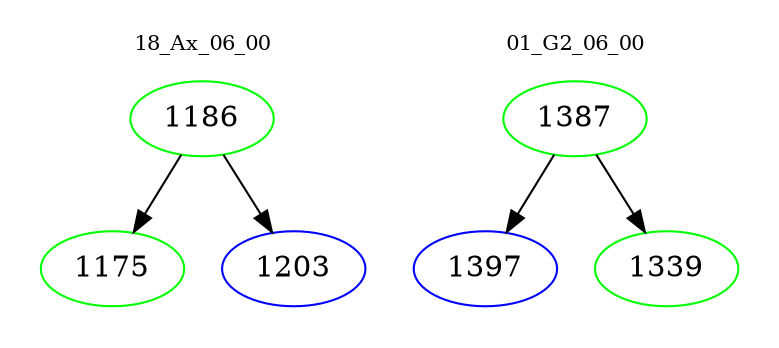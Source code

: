 digraph{
subgraph cluster_0 {
color = white
label = "18_Ax_06_00";
fontsize=10;
T0_1186 [label="1186", color="green"]
T0_1186 -> T0_1175 [color="black"]
T0_1175 [label="1175", color="green"]
T0_1186 -> T0_1203 [color="black"]
T0_1203 [label="1203", color="blue"]
}
subgraph cluster_1 {
color = white
label = "01_G2_06_00";
fontsize=10;
T1_1387 [label="1387", color="green"]
T1_1387 -> T1_1397 [color="black"]
T1_1397 [label="1397", color="blue"]
T1_1387 -> T1_1339 [color="black"]
T1_1339 [label="1339", color="green"]
}
}
